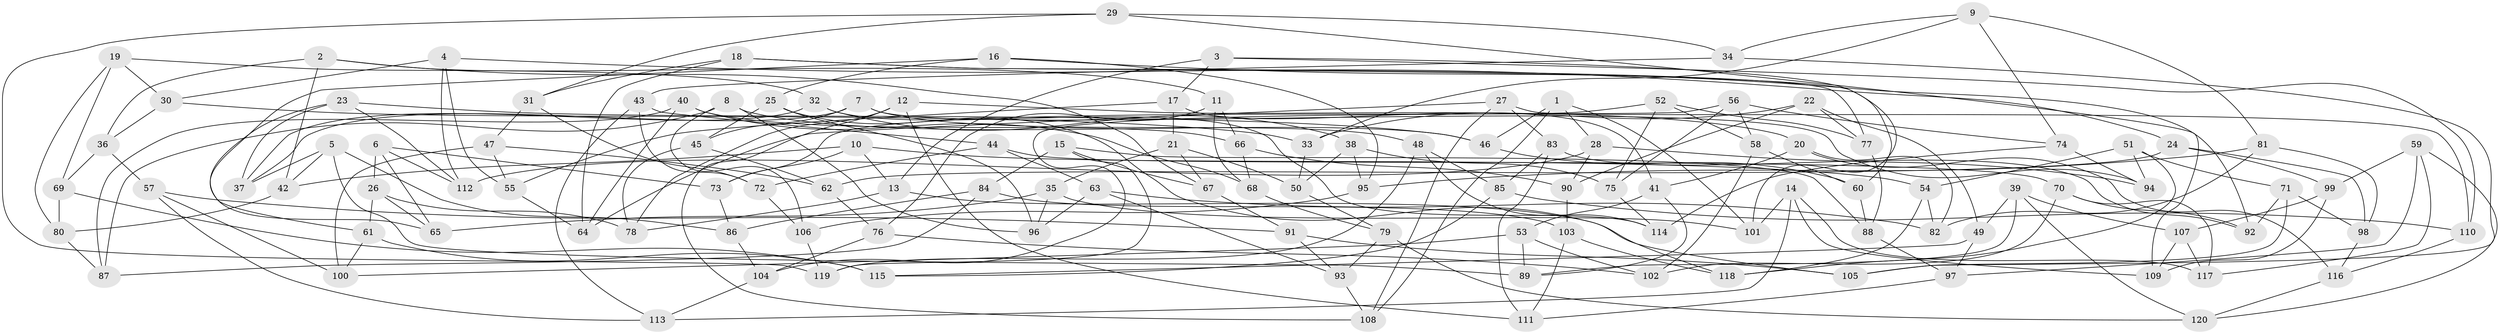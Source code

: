 // coarse degree distribution, {6: 0.49333333333333335, 4: 0.37333333333333335, 5: 0.10666666666666667, 3: 0.02666666666666667}
// Generated by graph-tools (version 1.1) at 2025/24/03/03/25 07:24:27]
// undirected, 120 vertices, 240 edges
graph export_dot {
graph [start="1"]
  node [color=gray90,style=filled];
  1;
  2;
  3;
  4;
  5;
  6;
  7;
  8;
  9;
  10;
  11;
  12;
  13;
  14;
  15;
  16;
  17;
  18;
  19;
  20;
  21;
  22;
  23;
  24;
  25;
  26;
  27;
  28;
  29;
  30;
  31;
  32;
  33;
  34;
  35;
  36;
  37;
  38;
  39;
  40;
  41;
  42;
  43;
  44;
  45;
  46;
  47;
  48;
  49;
  50;
  51;
  52;
  53;
  54;
  55;
  56;
  57;
  58;
  59;
  60;
  61;
  62;
  63;
  64;
  65;
  66;
  67;
  68;
  69;
  70;
  71;
  72;
  73;
  74;
  75;
  76;
  77;
  78;
  79;
  80;
  81;
  82;
  83;
  84;
  85;
  86;
  87;
  88;
  89;
  90;
  91;
  92;
  93;
  94;
  95;
  96;
  97;
  98;
  99;
  100;
  101;
  102;
  103;
  104;
  105;
  106;
  107;
  108;
  109;
  110;
  111;
  112;
  113;
  114;
  115;
  116;
  117;
  118;
  119;
  120;
  1 -- 101;
  1 -- 28;
  1 -- 108;
  1 -- 46;
  2 -- 67;
  2 -- 42;
  2 -- 36;
  2 -- 11;
  3 -- 17;
  3 -- 101;
  3 -- 110;
  3 -- 13;
  4 -- 55;
  4 -- 112;
  4 -- 24;
  4 -- 30;
  5 -- 86;
  5 -- 89;
  5 -- 42;
  5 -- 37;
  6 -- 65;
  6 -- 112;
  6 -- 73;
  6 -- 26;
  7 -- 48;
  7 -- 45;
  7 -- 37;
  7 -- 94;
  8 -- 46;
  8 -- 106;
  8 -- 96;
  8 -- 87;
  9 -- 74;
  9 -- 34;
  9 -- 33;
  9 -- 81;
  10 -- 13;
  10 -- 54;
  10 -- 73;
  10 -- 42;
  11 -- 66;
  11 -- 68;
  11 -- 76;
  12 -- 20;
  12 -- 108;
  12 -- 111;
  12 -- 78;
  13 -- 105;
  13 -- 78;
  14 -- 101;
  14 -- 117;
  14 -- 113;
  14 -- 109;
  15 -- 119;
  15 -- 84;
  15 -- 88;
  15 -- 67;
  16 -- 65;
  16 -- 25;
  16 -- 92;
  16 -- 95;
  17 -- 55;
  17 -- 21;
  17 -- 41;
  18 -- 31;
  18 -- 60;
  18 -- 64;
  18 -- 77;
  19 -- 69;
  19 -- 32;
  19 -- 80;
  19 -- 30;
  20 -- 82;
  20 -- 41;
  20 -- 116;
  21 -- 67;
  21 -- 35;
  21 -- 50;
  22 -- 77;
  22 -- 90;
  22 -- 33;
  22 -- 49;
  23 -- 37;
  23 -- 112;
  23 -- 61;
  23 -- 46;
  24 -- 62;
  24 -- 99;
  24 -- 98;
  25 -- 96;
  25 -- 118;
  25 -- 45;
  26 -- 78;
  26 -- 61;
  26 -- 65;
  27 -- 64;
  27 -- 83;
  27 -- 110;
  27 -- 108;
  28 -- 94;
  28 -- 90;
  28 -- 112;
  29 -- 109;
  29 -- 31;
  29 -- 34;
  29 -- 119;
  30 -- 36;
  30 -- 33;
  31 -- 47;
  31 -- 72;
  32 -- 37;
  32 -- 38;
  32 -- 114;
  33 -- 50;
  34 -- 105;
  34 -- 43;
  35 -- 101;
  35 -- 65;
  35 -- 96;
  36 -- 69;
  36 -- 57;
  38 -- 95;
  38 -- 50;
  38 -- 75;
  39 -- 120;
  39 -- 49;
  39 -- 89;
  39 -- 107;
  40 -- 68;
  40 -- 87;
  40 -- 66;
  40 -- 64;
  41 -- 53;
  41 -- 89;
  42 -- 80;
  43 -- 72;
  43 -- 44;
  43 -- 113;
  44 -- 72;
  44 -- 70;
  44 -- 63;
  45 -- 62;
  45 -- 78;
  46 -- 60;
  47 -- 55;
  47 -- 100;
  47 -- 62;
  48 -- 85;
  48 -- 119;
  48 -- 114;
  49 -- 115;
  49 -- 97;
  50 -- 79;
  51 -- 94;
  51 -- 71;
  51 -- 118;
  51 -- 54;
  52 -- 73;
  52 -- 75;
  52 -- 58;
  52 -- 77;
  53 -- 102;
  53 -- 89;
  53 -- 100;
  54 -- 118;
  54 -- 82;
  55 -- 64;
  56 -- 75;
  56 -- 74;
  56 -- 58;
  56 -- 104;
  57 -- 113;
  57 -- 100;
  57 -- 91;
  58 -- 102;
  58 -- 60;
  59 -- 120;
  59 -- 97;
  59 -- 99;
  59 -- 117;
  60 -- 88;
  61 -- 115;
  61 -- 100;
  62 -- 76;
  63 -- 96;
  63 -- 93;
  63 -- 82;
  66 -- 68;
  66 -- 90;
  67 -- 91;
  68 -- 79;
  69 -- 80;
  69 -- 115;
  70 -- 102;
  70 -- 92;
  70 -- 117;
  71 -- 105;
  71 -- 98;
  71 -- 92;
  72 -- 106;
  73 -- 86;
  74 -- 114;
  74 -- 94;
  75 -- 114;
  76 -- 104;
  76 -- 102;
  77 -- 88;
  79 -- 120;
  79 -- 93;
  80 -- 87;
  81 -- 95;
  81 -- 98;
  81 -- 82;
  83 -- 92;
  83 -- 111;
  83 -- 85;
  84 -- 103;
  84 -- 86;
  84 -- 87;
  85 -- 115;
  85 -- 110;
  86 -- 104;
  88 -- 97;
  90 -- 103;
  91 -- 105;
  91 -- 93;
  93 -- 108;
  95 -- 106;
  97 -- 111;
  98 -- 116;
  99 -- 107;
  99 -- 109;
  103 -- 111;
  103 -- 118;
  104 -- 113;
  106 -- 119;
  107 -- 117;
  107 -- 109;
  110 -- 116;
  116 -- 120;
}
